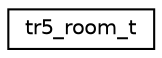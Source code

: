 digraph "Graphical Class Hierarchy"
{
 // INTERACTIVE_SVG=YES
  edge [fontname="Helvetica",fontsize="10",labelfontname="Helvetica",labelfontsize="10"];
  node [fontname="Helvetica",fontsize="10",shape=record];
  rankdir="LR";
  Node1 [label="tr5_room_t",height=0.2,width=0.4,color="black", fillcolor="white", style="filled",URL="$_tomb_raider_8h.html#structtr5__room__t"];
}
